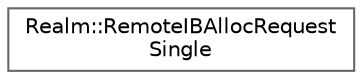 digraph "Graphical Class Hierarchy"
{
 // LATEX_PDF_SIZE
  bgcolor="transparent";
  edge [fontname=Helvetica,fontsize=10,labelfontname=Helvetica,labelfontsize=10];
  node [fontname=Helvetica,fontsize=10,shape=box,height=0.2,width=0.4];
  rankdir="LR";
  Node0 [id="Node000000",label="Realm::RemoteIBAllocRequest\lSingle",height=0.2,width=0.4,color="grey40", fillcolor="white", style="filled",URL="$structRealm_1_1RemoteIBAllocRequestSingle.html",tooltip=" "];
}
